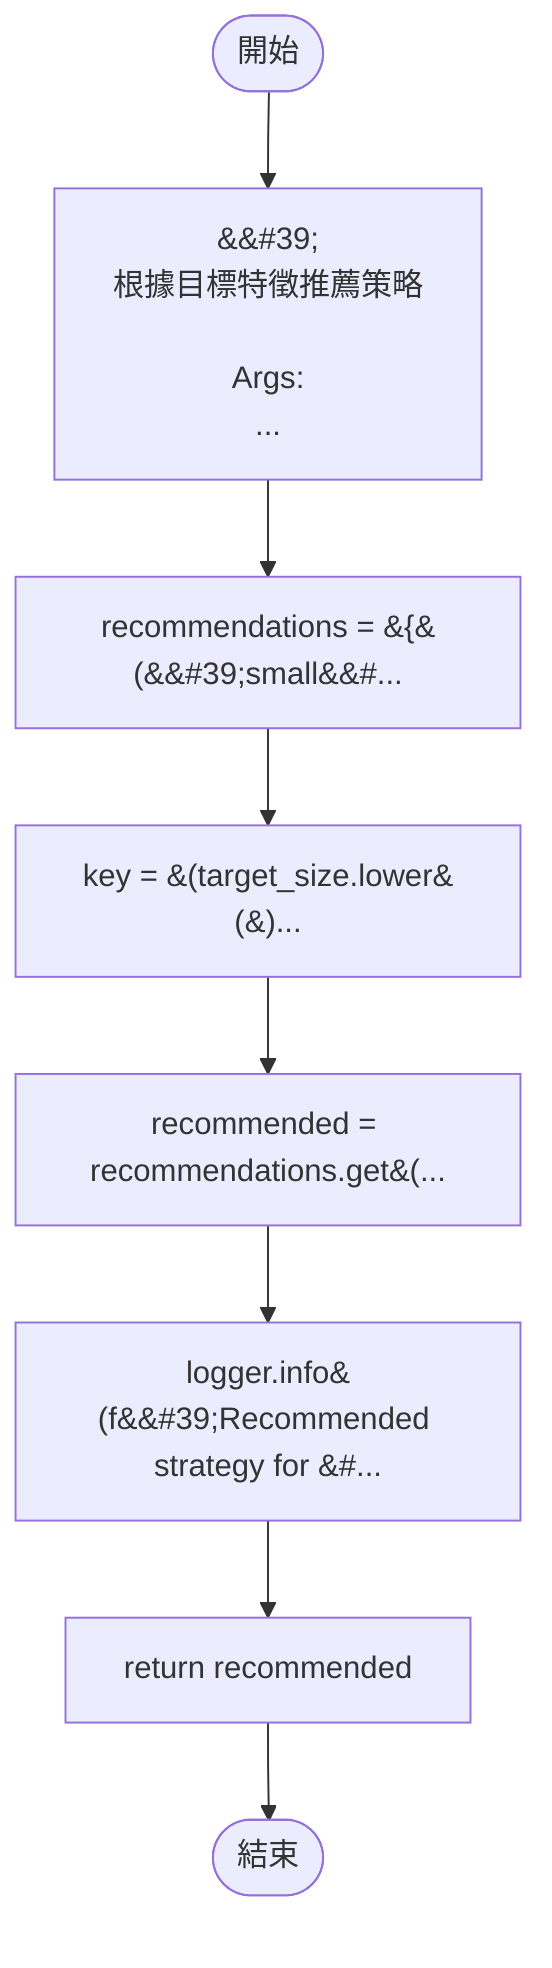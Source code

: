 flowchart TB
    n1([開始])
    n2([結束])
    n3[&amp;&#35;39;\n        根據目標特徵推薦策略\n\n        Args:\n     ...]
    n4[recommendations = &#123;&#40;&amp;&#35;39;small&amp;&#35;...]
    n5[key = &#40;target_size.lower&#40;&#41;...]
    n6[recommended = recommendations.get&#40;...]
    n7[logger.info&#40;f&amp;&#35;39;Recommended strategy for &#...]
    n8[return recommended]
    n1 --> n3
    n3 --> n4
    n4 --> n5
    n5 --> n6
    n6 --> n7
    n7 --> n8
    n8 --> n2